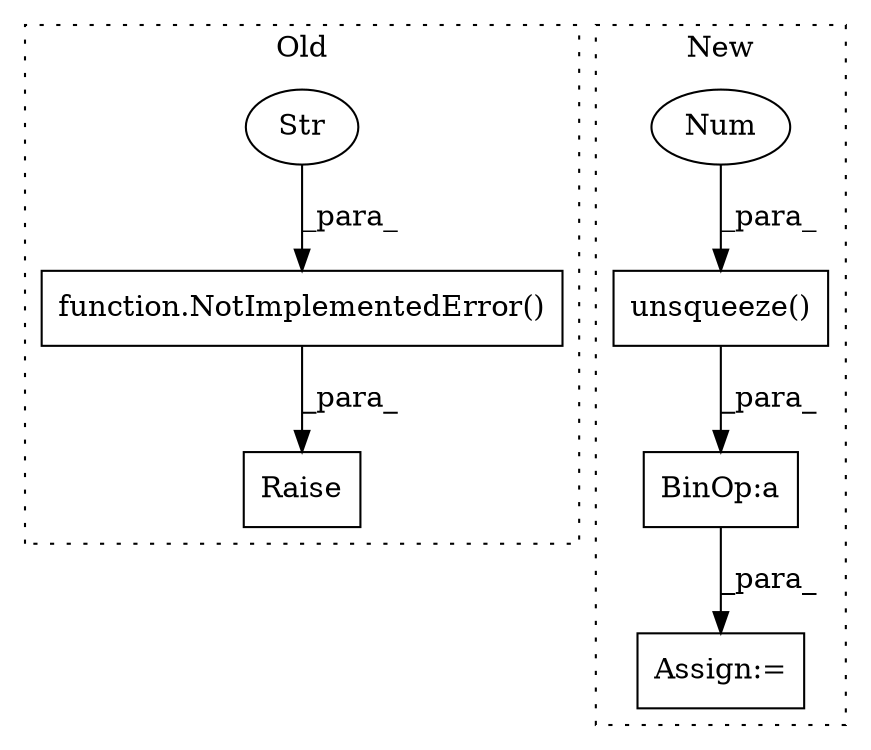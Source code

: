 digraph G {
subgraph cluster0 {
1 [label="function.NotImplementedError()" a="75" s="1699,1725" l="20,1" shape="box"];
3 [label="Raise" a="91" s="1693" l="6" shape="box"];
7 [label="Str" a="66" s="1719" l="6" shape="ellipse"];
label = "Old";
style="dotted";
}
subgraph cluster1 {
2 [label="unsqueeze()" a="75" s="1624,1642" l="16,1" shape="box"];
4 [label="BinOp:a" a="82" s="1606" l="3" shape="box"];
5 [label="Num" a="76" s="1640" l="2" shape="ellipse"];
6 [label="Assign:=" a="68" s="1599" l="3" shape="box"];
label = "New";
style="dotted";
}
1 -> 3 [label="_para_"];
2 -> 4 [label="_para_"];
4 -> 6 [label="_para_"];
5 -> 2 [label="_para_"];
7 -> 1 [label="_para_"];
}
